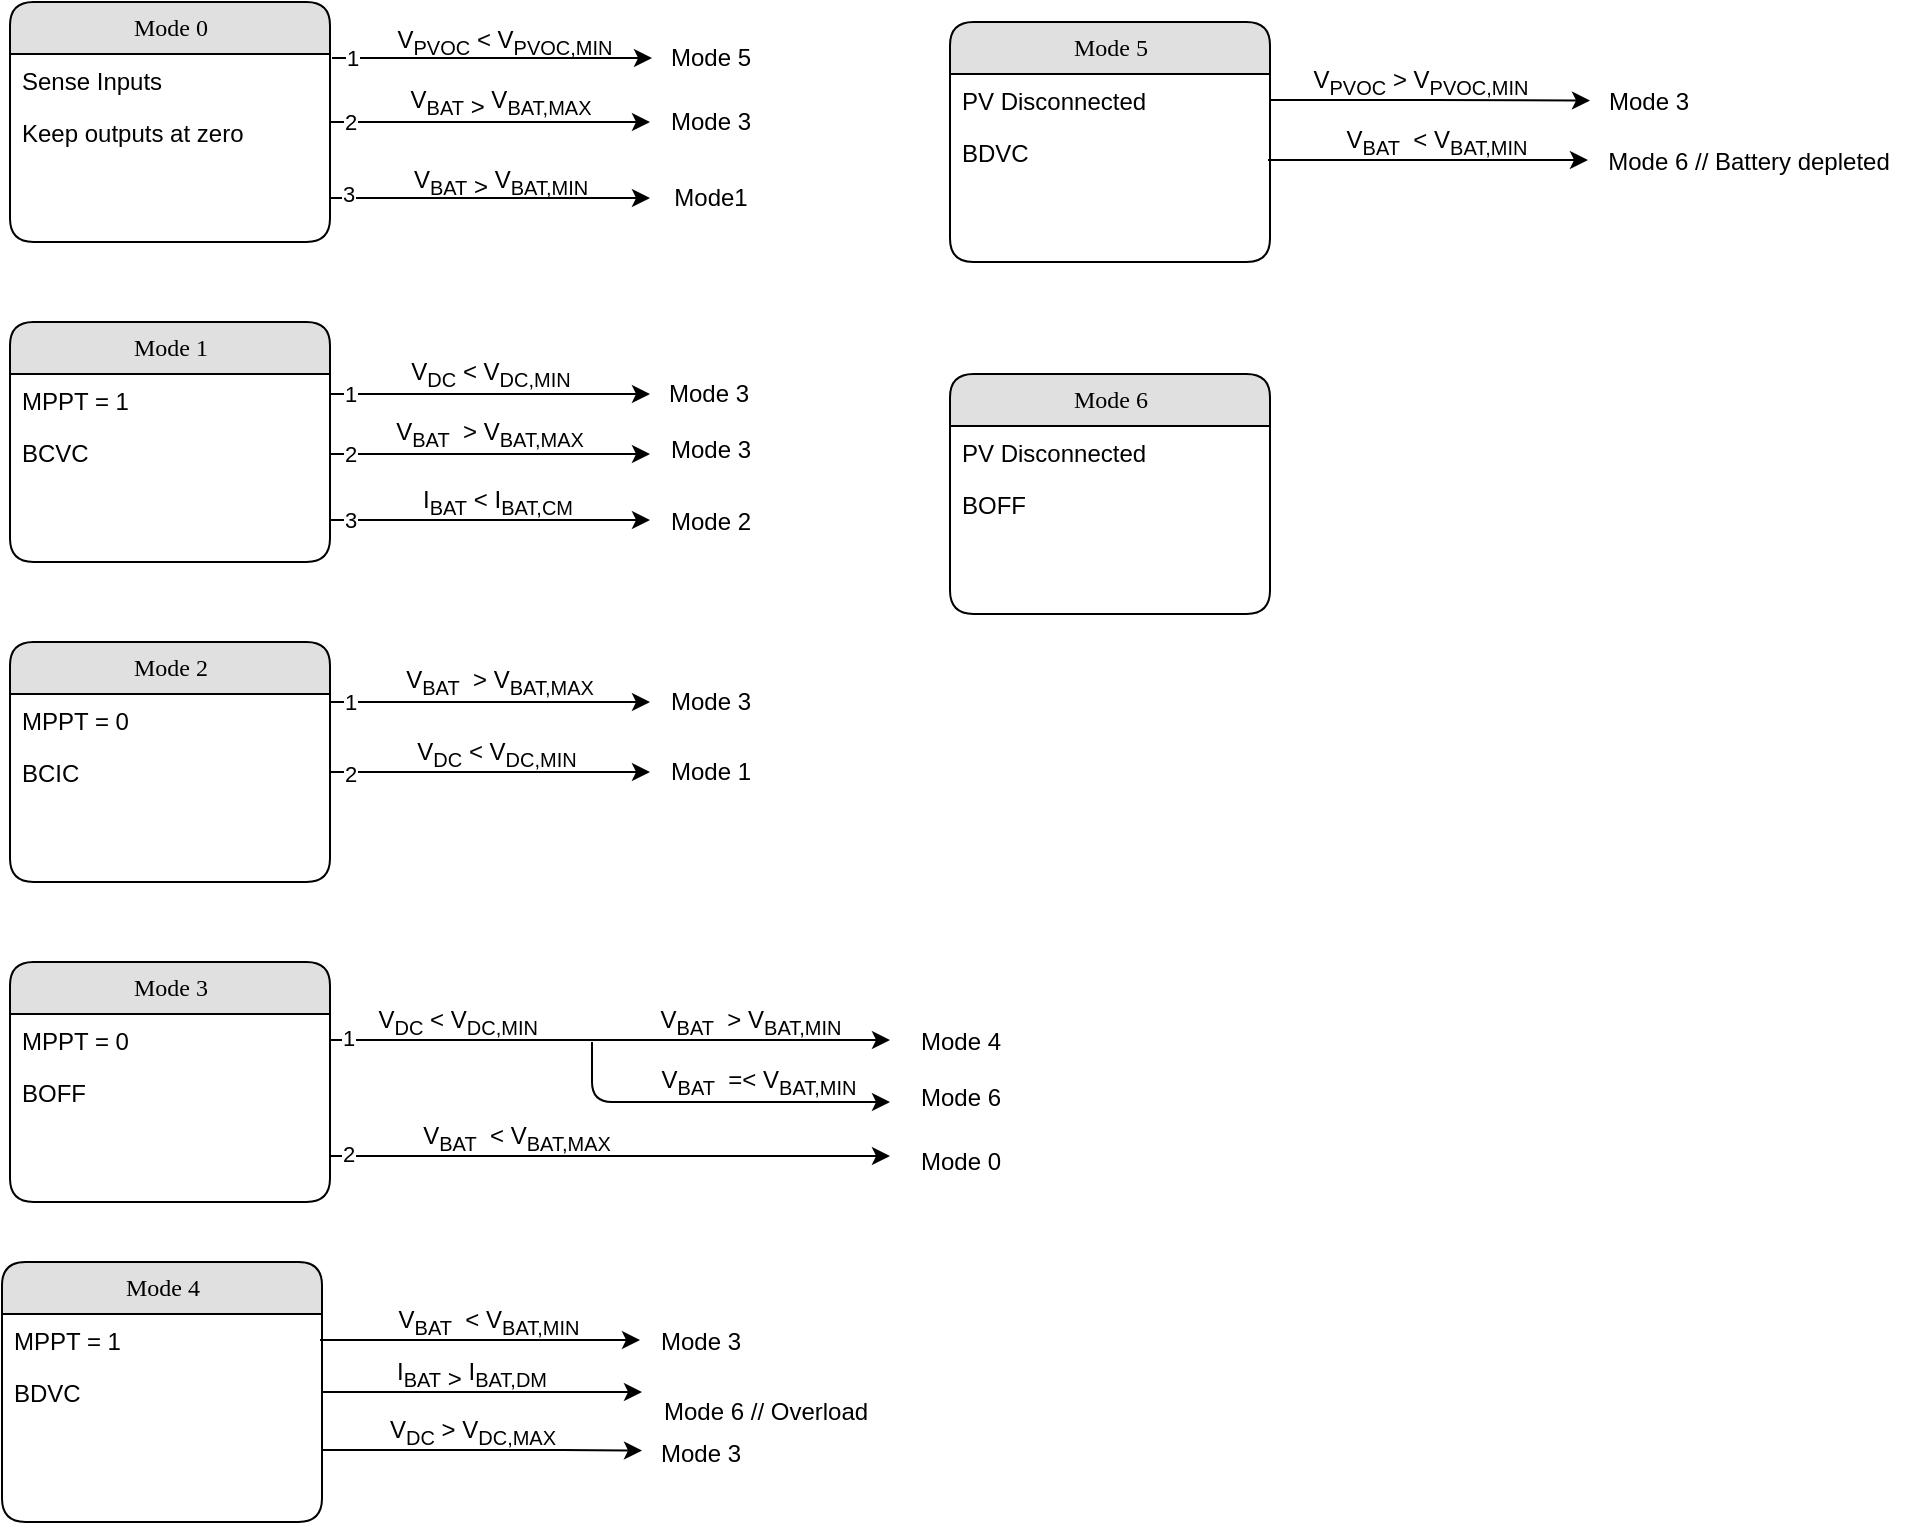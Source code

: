 <mxfile version="14.4.2" type="device"><diagram name="Page-1" id="b520641d-4fe3-3701-9064-5fc419738815"><mxGraphModel dx="1221" dy="682" grid="1" gridSize="10" guides="1" tooltips="1" connect="1" arrows="1" fold="1" page="1" pageScale="1" pageWidth="1100" pageHeight="850" background="#ffffff" math="0" shadow="0"><root><mxCell id="0"/><mxCell id="1" parent="0"/><mxCell id="21ea969265ad0168-6" value="Mode 0" style="swimlane;html=1;fontStyle=0;childLayout=stackLayout;horizontal=1;startSize=26;fillColor=#e0e0e0;horizontalStack=0;resizeParent=1;resizeLast=0;collapsible=1;marginBottom=0;swimlaneFillColor=#ffffff;align=center;rounded=1;shadow=0;comic=0;labelBackgroundColor=none;strokeWidth=1;fontFamily=Verdana;fontSize=12" parent="1" vertex="1"><mxGeometry x="78" y="45" width="160" height="120" as="geometry"/></mxCell><mxCell id="21ea969265ad0168-7" value="Sense Inputs" style="text;html=1;strokeColor=none;fillColor=none;spacingLeft=4;spacingRight=4;whiteSpace=wrap;overflow=hidden;rotatable=0;points=[[0,0.5],[1,0.5]];portConstraint=eastwest;" parent="21ea969265ad0168-6" vertex="1"><mxGeometry y="26" width="160" height="26" as="geometry"/></mxCell><mxCell id="21ea969265ad0168-8" value="Keep outputs at zero" style="text;html=1;strokeColor=none;fillColor=none;spacingLeft=4;spacingRight=4;whiteSpace=wrap;overflow=hidden;rotatable=0;points=[[0,0.5],[1,0.5]];portConstraint=eastwest;" parent="21ea969265ad0168-6" vertex="1"><mxGeometry y="52" width="160" height="26" as="geometry"/></mxCell><mxCell id="21ea969265ad0168-14" value="Mode 1" style="swimlane;html=1;fontStyle=0;childLayout=stackLayout;horizontal=1;startSize=26;fillColor=#e0e0e0;horizontalStack=0;resizeParent=1;resizeLast=0;collapsible=1;marginBottom=0;swimlaneFillColor=#ffffff;align=center;rounded=1;shadow=0;comic=0;labelBackgroundColor=none;strokeWidth=1;fontFamily=Verdana;fontSize=12" parent="1" vertex="1"><mxGeometry x="78" y="205" width="160" height="120" as="geometry"/></mxCell><mxCell id="21ea969265ad0168-15" value="MPPT = 1" style="text;html=1;strokeColor=none;fillColor=none;spacingLeft=4;spacingRight=4;whiteSpace=wrap;overflow=hidden;rotatable=0;points=[[0,0.5],[1,0.5]];portConstraint=eastwest;" parent="21ea969265ad0168-14" vertex="1"><mxGeometry y="26" width="160" height="26" as="geometry"/></mxCell><mxCell id="21ea969265ad0168-16" value="BCVC" style="text;html=1;strokeColor=none;fillColor=none;spacingLeft=4;spacingRight=4;whiteSpace=wrap;overflow=hidden;rotatable=0;points=[[0,0.5],[1,0.5]];portConstraint=eastwest;" parent="21ea969265ad0168-14" vertex="1"><mxGeometry y="52" width="160" height="26" as="geometry"/></mxCell><mxCell id="CwMAz0Y8zi2hrjpeJNrz-3" value="&lt;span style=&quot;background-color: transparent ; font-family: &amp;#34;arial&amp;#34; ; vertical-align: baseline&quot;&gt;V&lt;/span&gt;&lt;span style=&quot;background-color: transparent ; font-family: &amp;#34;arial&amp;#34;&quot;&gt;&lt;sub&gt;BAT&lt;/sub&gt;&lt;span style=&quot;vertical-align: sub&quot;&gt; &amp;gt;&lt;/span&gt;&lt;/span&gt;&lt;span style=&quot;background-color: transparent ; font-family: &amp;#34;arial&amp;#34; ; vertical-align: baseline&quot;&gt;&amp;nbsp;V&lt;/span&gt;&lt;span style=&quot;background-color: transparent ; font-family: &amp;#34;arial&amp;#34;&quot;&gt;&lt;sub&gt;BAT,MIN&lt;/sub&gt;&lt;/span&gt;" style="text;html=1;align=center;verticalAlign=middle;resizable=0;points=[];autosize=1;" vertex="1" parent="1"><mxGeometry x="273" y="125" width="100" height="20" as="geometry"/></mxCell><mxCell id="CwMAz0Y8zi2hrjpeJNrz-4" value="Mode 2" style="swimlane;html=1;fontStyle=0;childLayout=stackLayout;horizontal=1;startSize=26;fillColor=#e0e0e0;horizontalStack=0;resizeParent=1;resizeLast=0;collapsible=1;marginBottom=0;swimlaneFillColor=#ffffff;align=center;rounded=1;shadow=0;comic=0;labelBackgroundColor=none;strokeWidth=1;fontFamily=Verdana;fontSize=12" vertex="1" parent="1"><mxGeometry x="78" y="365" width="160" height="120" as="geometry"/></mxCell><mxCell id="CwMAz0Y8zi2hrjpeJNrz-5" value="MPPT = 0" style="text;html=1;strokeColor=none;fillColor=none;spacingLeft=4;spacingRight=4;whiteSpace=wrap;overflow=hidden;rotatable=0;points=[[0,0.5],[1,0.5]];portConstraint=eastwest;" vertex="1" parent="CwMAz0Y8zi2hrjpeJNrz-4"><mxGeometry y="26" width="160" height="26" as="geometry"/></mxCell><mxCell id="CwMAz0Y8zi2hrjpeJNrz-6" value="BCIC" style="text;html=1;strokeColor=none;fillColor=none;spacingLeft=4;spacingRight=4;whiteSpace=wrap;overflow=hidden;rotatable=0;points=[[0,0.5],[1,0.5]];portConstraint=eastwest;" vertex="1" parent="CwMAz0Y8zi2hrjpeJNrz-4"><mxGeometry y="52" width="160" height="26" as="geometry"/></mxCell><mxCell id="CwMAz0Y8zi2hrjpeJNrz-9" value="&lt;span id=&quot;docs-internal-guid-54b9b3ad-7fff-6e4c-5024-49e7bf274c38&quot;&gt;&lt;span style=&quot;font-family: &amp;#34;arial&amp;#34; ; background-color: transparent ; vertical-align: baseline&quot;&gt;&lt;br&gt;&lt;/span&gt;&lt;/span&gt;" style="text;html=1;align=center;verticalAlign=middle;resizable=0;points=[];autosize=1;" vertex="1" parent="1"><mxGeometry x="608" y="55" width="20" height="20" as="geometry"/></mxCell><mxCell id="CwMAz0Y8zi2hrjpeJNrz-12" value="Mode 3" style="swimlane;html=1;fontStyle=0;childLayout=stackLayout;horizontal=1;startSize=26;fillColor=#e0e0e0;horizontalStack=0;resizeParent=1;resizeLast=0;collapsible=1;marginBottom=0;swimlaneFillColor=#ffffff;align=center;rounded=1;shadow=0;comic=0;labelBackgroundColor=none;strokeWidth=1;fontFamily=Verdana;fontSize=12" vertex="1" parent="1"><mxGeometry x="78" y="525" width="160" height="120" as="geometry"/></mxCell><mxCell id="CwMAz0Y8zi2hrjpeJNrz-13" value="MPPT = 0" style="text;html=1;strokeColor=none;fillColor=none;spacingLeft=4;spacingRight=4;whiteSpace=wrap;overflow=hidden;rotatable=0;points=[[0,0.5],[1,0.5]];portConstraint=eastwest;" vertex="1" parent="CwMAz0Y8zi2hrjpeJNrz-12"><mxGeometry y="26" width="160" height="26" as="geometry"/></mxCell><mxCell id="CwMAz0Y8zi2hrjpeJNrz-14" value="BOFF" style="text;html=1;strokeColor=none;fillColor=none;spacingLeft=4;spacingRight=4;whiteSpace=wrap;overflow=hidden;rotatable=0;points=[[0,0.5],[1,0.5]];portConstraint=eastwest;" vertex="1" parent="CwMAz0Y8zi2hrjpeJNrz-12"><mxGeometry y="52" width="160" height="26" as="geometry"/></mxCell><mxCell id="CwMAz0Y8zi2hrjpeJNrz-17" value="Mode 4" style="swimlane;html=1;fontStyle=0;childLayout=stackLayout;horizontal=1;startSize=26;fillColor=#e0e0e0;horizontalStack=0;resizeParent=1;resizeLast=0;collapsible=1;marginBottom=0;swimlaneFillColor=#ffffff;align=center;rounded=1;shadow=0;comic=0;labelBackgroundColor=none;strokeWidth=1;fontFamily=Verdana;fontSize=12" vertex="1" parent="1"><mxGeometry x="74" y="675" width="160" height="130" as="geometry"/></mxCell><mxCell id="CwMAz0Y8zi2hrjpeJNrz-18" value="MPPT = 1" style="text;html=1;strokeColor=none;fillColor=none;spacingLeft=4;spacingRight=4;whiteSpace=wrap;overflow=hidden;rotatable=0;points=[[0,0.5],[1,0.5]];portConstraint=eastwest;" vertex="1" parent="CwMAz0Y8zi2hrjpeJNrz-17"><mxGeometry y="26" width="160" height="26" as="geometry"/></mxCell><mxCell id="CwMAz0Y8zi2hrjpeJNrz-19" value="BDVC" style="text;html=1;strokeColor=none;fillColor=none;spacingLeft=4;spacingRight=4;whiteSpace=wrap;overflow=hidden;rotatable=0;points=[[0,0.5],[1,0.5]];portConstraint=eastwest;" vertex="1" parent="CwMAz0Y8zi2hrjpeJNrz-17"><mxGeometry y="52" width="160" height="26" as="geometry"/></mxCell><mxCell id="CwMAz0Y8zi2hrjpeJNrz-22" value="&lt;span id=&quot;docs-internal-guid-cd0fc743-7fff-6597-6dcd-d44ba3be45de&quot;&gt;&lt;span style=&quot;font-family: &amp;#34;arial&amp;#34; ; background-color: transparent ; vertical-align: baseline&quot;&gt;V&lt;/span&gt;&lt;span style=&quot;font-family: &amp;#34;arial&amp;#34; ; background-color: transparent&quot;&gt;&lt;sub&gt;BAT&lt;/sub&gt;&lt;span style=&quot;vertical-align: sub&quot;&gt; &amp;gt;&lt;/span&gt;&lt;/span&gt;&lt;span style=&quot;font-family: &amp;#34;arial&amp;#34; ; background-color: transparent ; vertical-align: baseline&quot;&gt;&amp;nbsp;V&lt;/span&gt;&lt;span style=&quot;font-family: &amp;#34;arial&amp;#34; ; background-color: transparent&quot;&gt;&lt;sub&gt;BAT,MAX&lt;/sub&gt;&lt;/span&gt;&lt;/span&gt;" style="text;html=1;align=center;verticalAlign=middle;resizable=0;points=[];autosize=1;rotation=0;" vertex="1" parent="1"><mxGeometry x="268" y="85" width="110" height="20" as="geometry"/></mxCell><mxCell id="CwMAz0Y8zi2hrjpeJNrz-27" value="&lt;font style=&quot;font-size: 12px&quot;&gt;&lt;span style=&quot;background-color: transparent ; font-family: &amp;#34;arial&amp;#34; ; vertical-align: baseline&quot;&gt;V&lt;/span&gt;&lt;span style=&quot;background-color: transparent ; font-family: &amp;#34;arial&amp;#34;&quot;&gt;&lt;sub&gt;BAT&lt;/sub&gt;&lt;span style=&quot;vertical-align: sub&quot;&gt;&amp;nbsp;&lt;/span&gt;&lt;/span&gt;&lt;span style=&quot;background-color: transparent ; font-family: &amp;#34;arial&amp;#34;&quot;&gt;&amp;nbsp;&lt;font style=&quot;font-size: 12px&quot;&gt;&amp;gt;&lt;/font&gt;&amp;nbsp;V&lt;/span&gt;&lt;span style=&quot;background-color: transparent ; font-family: &amp;#34;arial&amp;#34;&quot;&gt;&lt;sub&gt;BAT,MAX&lt;/sub&gt;&lt;/span&gt;&lt;/font&gt;" style="text;html=1;strokeColor=none;fillColor=none;align=center;verticalAlign=middle;whiteSpace=wrap;rounded=0;" vertex="1" parent="1"><mxGeometry x="243" y="251" width="150" height="20" as="geometry"/></mxCell><mxCell id="CwMAz0Y8zi2hrjpeJNrz-34" value="" style="endArrow=classic;html=1;" edge="1" parent="1"><mxGeometry width="50" height="50" relative="1" as="geometry"><mxPoint x="238" y="143" as="sourcePoint"/><mxPoint x="398" y="143" as="targetPoint"/></mxGeometry></mxCell><mxCell id="CwMAz0Y8zi2hrjpeJNrz-39" value="3" style="edgeLabel;html=1;align=center;verticalAlign=middle;resizable=0;points=[];" vertex="1" connectable="0" parent="CwMAz0Y8zi2hrjpeJNrz-34"><mxGeometry x="-0.888" y="2" relative="1" as="geometry"><mxPoint as="offset"/></mxGeometry></mxCell><mxCell id="CwMAz0Y8zi2hrjpeJNrz-35" value="Mode1" style="text;html=1;align=center;verticalAlign=middle;resizable=0;points=[];autosize=1;" vertex="1" parent="1"><mxGeometry x="403" y="133" width="50" height="20" as="geometry"/></mxCell><mxCell id="CwMAz0Y8zi2hrjpeJNrz-36" value="" style="endArrow=classic;html=1;exitX=1;exitY=0.5;exitDx=0;exitDy=0;" edge="1" parent="1"><mxGeometry width="50" height="50" relative="1" as="geometry"><mxPoint x="238" y="105" as="sourcePoint"/><mxPoint x="398" y="105" as="targetPoint"/></mxGeometry></mxCell><mxCell id="CwMAz0Y8zi2hrjpeJNrz-40" value="2" style="edgeLabel;html=1;align=center;verticalAlign=middle;resizable=0;points=[];" vertex="1" connectable="0" parent="CwMAz0Y8zi2hrjpeJNrz-36"><mxGeometry x="-0.845" relative="1" as="geometry"><mxPoint x="-2.57" as="offset"/></mxGeometry></mxCell><mxCell id="CwMAz0Y8zi2hrjpeJNrz-38" value="Mode 3" style="text;html=1;align=center;verticalAlign=middle;resizable=0;points=[];autosize=1;" vertex="1" parent="1"><mxGeometry x="398" y="95" width="60" height="20" as="geometry"/></mxCell><mxCell id="CwMAz0Y8zi2hrjpeJNrz-99" value="" style="endArrow=classic;html=1;exitX=1;exitY=0.5;exitDx=0;exitDy=0;" edge="1" parent="1"><mxGeometry width="50" height="50" relative="1" as="geometry"><mxPoint x="238" y="271" as="sourcePoint"/><mxPoint x="398" y="271" as="targetPoint"/></mxGeometry></mxCell><mxCell id="CwMAz0Y8zi2hrjpeJNrz-100" value="2" style="edgeLabel;html=1;align=center;verticalAlign=middle;resizable=0;points=[];" vertex="1" connectable="0" parent="CwMAz0Y8zi2hrjpeJNrz-99"><mxGeometry x="-0.845" relative="1" as="geometry"><mxPoint x="-2.57" as="offset"/></mxGeometry></mxCell><mxCell id="CwMAz0Y8zi2hrjpeJNrz-101" value="Mode 3" style="text;html=1;align=center;verticalAlign=middle;resizable=0;points=[];autosize=1;" vertex="1" parent="1"><mxGeometry x="398" y="259" width="60" height="20" as="geometry"/></mxCell><mxCell id="CwMAz0Y8zi2hrjpeJNrz-102" value="&lt;font style=&quot;font-size: 12px&quot;&gt;&lt;span style=&quot;background-color: transparent ; font-family: &amp;#34;arial&amp;#34; ; vertical-align: baseline&quot;&gt;V&lt;/span&gt;&lt;span style=&quot;background-color: transparent ; font-family: &amp;#34;arial&amp;#34;&quot;&gt;&lt;sub&gt;BAT&lt;/sub&gt;&lt;span style=&quot;vertical-align: sub&quot;&gt;&amp;nbsp;&lt;/span&gt;&lt;/span&gt;&lt;span style=&quot;background-color: transparent ; font-family: &amp;#34;arial&amp;#34;&quot;&gt;&amp;nbsp;&lt;font style=&quot;font-size: 12px&quot;&gt;&amp;gt;&lt;/font&gt;&amp;nbsp;V&lt;/span&gt;&lt;span style=&quot;background-color: transparent ; font-family: &amp;#34;arial&amp;#34;&quot;&gt;&lt;sub&gt;BAT,MAX&lt;/sub&gt;&lt;/span&gt;&lt;/font&gt;" style="text;html=1;strokeColor=none;fillColor=none;align=center;verticalAlign=middle;whiteSpace=wrap;rounded=0;" vertex="1" parent="1"><mxGeometry x="248" y="375" width="150" height="20" as="geometry"/></mxCell><mxCell id="CwMAz0Y8zi2hrjpeJNrz-103" value="" style="endArrow=classic;html=1;exitX=1;exitY=0.5;exitDx=0;exitDy=0;" edge="1" parent="1"><mxGeometry width="50" height="50" relative="1" as="geometry"><mxPoint x="238" y="395" as="sourcePoint"/><mxPoint x="398" y="395" as="targetPoint"/></mxGeometry></mxCell><mxCell id="CwMAz0Y8zi2hrjpeJNrz-104" value="1" style="edgeLabel;html=1;align=center;verticalAlign=middle;resizable=0;points=[];" vertex="1" connectable="0" parent="CwMAz0Y8zi2hrjpeJNrz-103"><mxGeometry x="-0.845" relative="1" as="geometry"><mxPoint x="-2.57" as="offset"/></mxGeometry></mxCell><mxCell id="CwMAz0Y8zi2hrjpeJNrz-105" value="Mode 3" style="text;html=1;align=center;verticalAlign=middle;resizable=0;points=[];autosize=1;" vertex="1" parent="1"><mxGeometry x="398" y="385" width="60" height="20" as="geometry"/></mxCell><mxCell id="CwMAz0Y8zi2hrjpeJNrz-106" value="" style="endArrow=classic;html=1;exitX=1;exitY=0.5;exitDx=0;exitDy=0;" edge="1" parent="1" source="CwMAz0Y8zi2hrjpeJNrz-13"><mxGeometry width="50" height="50" relative="1" as="geometry"><mxPoint x="268" y="556" as="sourcePoint"/><mxPoint x="518" y="564" as="targetPoint"/></mxGeometry></mxCell><mxCell id="CwMAz0Y8zi2hrjpeJNrz-210" value="1" style="edgeLabel;html=1;align=center;verticalAlign=middle;resizable=0;points=[];" vertex="1" connectable="0" parent="CwMAz0Y8zi2hrjpeJNrz-106"><mxGeometry x="-0.934" y="1" relative="1" as="geometry"><mxPoint as="offset"/></mxGeometry></mxCell><mxCell id="CwMAz0Y8zi2hrjpeJNrz-107" value="&lt;font style=&quot;font-size: 12px&quot;&gt;&lt;font style=&quot;font-size: 12px&quot;&gt;V&lt;sub&gt;DC&lt;/sub&gt; &amp;lt; V&lt;sub&gt;DC,MIN&amp;nbsp;&lt;/sub&gt;&lt;/font&gt;&lt;/font&gt;" style="text;html=1;align=center;verticalAlign=middle;resizable=0;points=[];autosize=1;" vertex="1" parent="1"><mxGeometry x="253" y="545" width="100" height="20" as="geometry"/></mxCell><mxCell id="CwMAz0Y8zi2hrjpeJNrz-111" value="Mode 4" style="text;html=1;align=center;verticalAlign=middle;resizable=0;points=[];autosize=1;" vertex="1" parent="1"><mxGeometry x="523" y="555" width="60" height="20" as="geometry"/></mxCell><mxCell id="CwMAz0Y8zi2hrjpeJNrz-114" value="&lt;span style=&quot;background-color: transparent ; font-family: &amp;#34;arial&amp;#34;&quot;&gt;&lt;span style=&quot;vertical-align: baseline ; background-color: transparent&quot;&gt;I&lt;/span&gt;&lt;span style=&quot;background-color: transparent&quot;&gt;&lt;sub&gt;BAT&lt;/sub&gt;&lt;/span&gt;&lt;/span&gt;&lt;span style=&quot;background-color: transparent ; font-family: &amp;#34;arial&amp;#34; ; vertical-align: baseline&quot;&gt;&lt;span style=&quot;vertical-align: sub&quot;&gt;&amp;nbsp;&lt;/span&gt;&lt;/span&gt;&lt;span style=&quot;background-color: transparent ; font-family: &amp;#34;arial&amp;#34;&quot;&gt;&amp;lt;&amp;nbsp;&lt;span style=&quot;vertical-align: baseline ; background-color: transparent&quot;&gt;I&lt;/span&gt;&lt;span style=&quot;background-color: transparent&quot;&gt;&lt;sub&gt;BAT,CM&lt;/sub&gt;&lt;/span&gt;&lt;/span&gt;" style="text;html=1;strokeColor=none;fillColor=none;align=center;verticalAlign=middle;whiteSpace=wrap;rounded=0;" vertex="1" parent="1"><mxGeometry x="247" y="285" width="150" height="20" as="geometry"/></mxCell><mxCell id="CwMAz0Y8zi2hrjpeJNrz-115" value="" style="endArrow=classic;html=1;exitX=1;exitY=0.5;exitDx=0;exitDy=0;" edge="1" parent="1"><mxGeometry width="50" height="50" relative="1" as="geometry"><mxPoint x="238" y="304.0" as="sourcePoint"/><mxPoint x="398" y="304" as="targetPoint"/></mxGeometry></mxCell><mxCell id="CwMAz0Y8zi2hrjpeJNrz-116" value="3" style="edgeLabel;html=1;align=center;verticalAlign=middle;resizable=0;points=[];" vertex="1" connectable="0" parent="CwMAz0Y8zi2hrjpeJNrz-115"><mxGeometry x="-0.845" relative="1" as="geometry"><mxPoint x="-2.57" as="offset"/></mxGeometry></mxCell><mxCell id="CwMAz0Y8zi2hrjpeJNrz-117" value="Mode 2" style="text;html=1;align=center;verticalAlign=middle;resizable=0;points=[];autosize=1;" vertex="1" parent="1"><mxGeometry x="398" y="295" width="60" height="20" as="geometry"/></mxCell><mxCell id="CwMAz0Y8zi2hrjpeJNrz-121" style="edgeStyle=orthogonalEdgeStyle;rounded=0;orthogonalLoop=1;jettySize=auto;html=1;exitX=1;exitY=0.5;exitDx=0;exitDy=0;" edge="1" parent="1" source="CwMAz0Y8zi2hrjpeJNrz-6"><mxGeometry relative="1" as="geometry"><mxPoint x="398" y="430" as="targetPoint"/></mxGeometry></mxCell><mxCell id="CwMAz0Y8zi2hrjpeJNrz-122" value="2" style="edgeLabel;html=1;align=center;verticalAlign=middle;resizable=0;points=[];" vertex="1" connectable="0" parent="CwMAz0Y8zi2hrjpeJNrz-121"><mxGeometry x="-0.86" y="2" relative="1" as="geometry"><mxPoint x="-1.03" y="3" as="offset"/></mxGeometry></mxCell><mxCell id="CwMAz0Y8zi2hrjpeJNrz-123" value="V&lt;sub&gt;DC&lt;/sub&gt; &amp;lt; V&lt;sub&gt;DC,MIN&lt;/sub&gt;" style="text;html=1;align=center;verticalAlign=middle;resizable=0;points=[];autosize=1;" vertex="1" parent="1"><mxGeometry x="271" y="411" width="100" height="20" as="geometry"/></mxCell><mxCell id="CwMAz0Y8zi2hrjpeJNrz-124" value="Mode 1" style="text;html=1;align=center;verticalAlign=middle;resizable=0;points=[];autosize=1;" vertex="1" parent="1"><mxGeometry x="398" y="420" width="60" height="20" as="geometry"/></mxCell><mxCell id="CwMAz0Y8zi2hrjpeJNrz-132" value="" style="endArrow=classic;html=1;" edge="1" parent="1"><mxGeometry width="50" height="50" relative="1" as="geometry"><mxPoint x="238" y="241" as="sourcePoint"/><mxPoint x="398" y="241" as="targetPoint"/></mxGeometry></mxCell><mxCell id="CwMAz0Y8zi2hrjpeJNrz-133" value="1" style="edgeLabel;html=1;align=center;verticalAlign=middle;resizable=0;points=[];" vertex="1" connectable="0" parent="CwMAz0Y8zi2hrjpeJNrz-132"><mxGeometry x="-0.845" relative="1" as="geometry"><mxPoint x="-2.57" as="offset"/></mxGeometry></mxCell><mxCell id="CwMAz0Y8zi2hrjpeJNrz-134" value="Mode 3" style="text;html=1;align=center;verticalAlign=middle;resizable=0;points=[];autosize=1;" vertex="1" parent="1"><mxGeometry x="397" y="231" width="60" height="20" as="geometry"/></mxCell><mxCell id="CwMAz0Y8zi2hrjpeJNrz-137" value="V&lt;sub&gt;DC&lt;/sub&gt; &amp;lt; V&lt;sub&gt;DC,MIN&lt;/sub&gt;" style="text;html=1;align=center;verticalAlign=middle;resizable=0;points=[];autosize=1;" vertex="1" parent="1"><mxGeometry x="268" y="221" width="100" height="20" as="geometry"/></mxCell><mxCell id="CwMAz0Y8zi2hrjpeJNrz-146" style="edgeStyle=orthogonalEdgeStyle;rounded=0;orthogonalLoop=1;jettySize=auto;html=1;exitX=1;exitY=0.5;exitDx=0;exitDy=0;" edge="1" parent="1"><mxGeometry relative="1" as="geometry"><mxPoint x="394" y="769.286" as="targetPoint"/><mxPoint x="234" y="769" as="sourcePoint"/><Array as="points"><mxPoint x="354" y="769"/><mxPoint x="354" y="769"/></Array></mxGeometry></mxCell><mxCell id="CwMAz0Y8zi2hrjpeJNrz-147" style="edgeStyle=orthogonalEdgeStyle;rounded=0;orthogonalLoop=1;jettySize=auto;html=1;exitX=1;exitY=0.5;exitDx=0;exitDy=0;" edge="1" parent="1" source="CwMAz0Y8zi2hrjpeJNrz-19"><mxGeometry relative="1" as="geometry"><mxPoint x="394" y="740" as="targetPoint"/></mxGeometry></mxCell><mxCell id="CwMAz0Y8zi2hrjpeJNrz-157" value="&lt;font style=&quot;font-size: 12px&quot;&gt;&lt;span style=&quot;background-color: transparent ; font-family: &amp;#34;arial&amp;#34;&quot;&gt;&lt;span style=&quot;vertical-align: baseline ; background-color: transparent&quot;&gt;I&lt;/span&gt;&lt;span style=&quot;background-color: transparent&quot;&gt;&lt;sub&gt;BAT&lt;/sub&gt;&lt;/span&gt;&lt;/span&gt;&lt;span style=&quot;background-color: transparent ; font-family: &amp;#34;arial&amp;#34; ; vertical-align: baseline&quot;&gt;&lt;span style=&quot;vertical-align: sub&quot;&gt;&amp;nbsp;&amp;gt;&lt;/span&gt;&lt;/span&gt;&lt;span style=&quot;background-color: transparent ; font-family: &amp;#34;arial&amp;#34;&quot;&gt;&amp;nbsp;&lt;span style=&quot;vertical-align: baseline ; background-color: transparent&quot;&gt;I&lt;/span&gt;&lt;span style=&quot;background-color: transparent&quot;&gt;&lt;sub&gt;BAT,DM&lt;/sub&gt;&lt;/span&gt;&lt;/span&gt;&lt;/font&gt;" style="text;html=1;strokeColor=none;fillColor=none;align=center;verticalAlign=middle;whiteSpace=wrap;rounded=0;" vertex="1" parent="1"><mxGeometry x="234" y="721" width="150" height="20" as="geometry"/></mxCell><mxCell id="CwMAz0Y8zi2hrjpeJNrz-158" value="Mode 6 // O&lt;span style=&quot;text-align: center&quot;&gt;verload&lt;/span&gt;" style="text;html=1;align=left;verticalAlign=middle;resizable=0;points=[];autosize=1;" vertex="1" parent="1"><mxGeometry x="403" y="740" width="120" height="20" as="geometry"/></mxCell><mxCell id="CwMAz0Y8zi2hrjpeJNrz-161" value="V&lt;sub&gt;DC&lt;/sub&gt;&amp;nbsp;&amp;gt; V&lt;sub&gt;DC,MAX&lt;/sub&gt;" style="text;html=1;align=center;verticalAlign=middle;resizable=0;points=[];autosize=1;" vertex="1" parent="1"><mxGeometry x="259" y="750" width="100" height="20" as="geometry"/></mxCell><mxCell id="CwMAz0Y8zi2hrjpeJNrz-162" value="Mode 3" style="text;html=1;align=center;verticalAlign=middle;resizable=0;points=[];autosize=1;" vertex="1" parent="1"><mxGeometry x="393" y="761" width="60" height="20" as="geometry"/></mxCell><mxCell id="CwMAz0Y8zi2hrjpeJNrz-163" style="edgeStyle=orthogonalEdgeStyle;rounded=0;orthogonalLoop=1;jettySize=auto;html=1;exitX=1;exitY=0.5;exitDx=0;exitDy=0;" edge="1" parent="1"><mxGeometry relative="1" as="geometry"><mxPoint x="518" y="622" as="targetPoint"/><mxPoint x="238.0" y="622.0" as="sourcePoint"/></mxGeometry></mxCell><mxCell id="CwMAz0Y8zi2hrjpeJNrz-211" value="2" style="edgeLabel;html=1;align=center;verticalAlign=middle;resizable=0;points=[];" vertex="1" connectable="0" parent="CwMAz0Y8zi2hrjpeJNrz-163"><mxGeometry x="-0.934" y="1" relative="1" as="geometry"><mxPoint as="offset"/></mxGeometry></mxCell><mxCell id="CwMAz0Y8zi2hrjpeJNrz-165" value="Mode 0" style="text;html=1;align=center;verticalAlign=middle;resizable=0;points=[];autosize=1;" vertex="1" parent="1"><mxGeometry x="523" y="615" width="60" height="20" as="geometry"/></mxCell><mxCell id="CwMAz0Y8zi2hrjpeJNrz-168" value="" style="endArrow=classic;html=1;" edge="1" parent="1"><mxGeometry width="50" height="50" relative="1" as="geometry"><mxPoint x="239" y="73" as="sourcePoint"/><mxPoint x="399" y="73" as="targetPoint"/><Array as="points"/></mxGeometry></mxCell><mxCell id="CwMAz0Y8zi2hrjpeJNrz-170" value="1" style="edgeLabel;html=1;align=center;verticalAlign=middle;resizable=0;points=[];" vertex="1" connectable="0" parent="CwMAz0Y8zi2hrjpeJNrz-168"><mxGeometry x="-0.845" relative="1" as="geometry"><mxPoint x="-2.5" as="offset"/></mxGeometry></mxCell><mxCell id="CwMAz0Y8zi2hrjpeJNrz-171" value="V&lt;sub&gt;PVOC&lt;/sub&gt;&amp;nbsp;&amp;lt;&amp;nbsp;V&lt;sub&gt;PVOC,MIN&lt;/sub&gt;" style="text;html=1;align=center;verticalAlign=middle;resizable=0;points=[];autosize=1;" vertex="1" parent="1"><mxGeometry x="265" y="55" width="120" height="20" as="geometry"/></mxCell><mxCell id="CwMAz0Y8zi2hrjpeJNrz-172" value="Mode 5" style="swimlane;html=1;fontStyle=0;childLayout=stackLayout;horizontal=1;startSize=26;fillColor=#e0e0e0;horizontalStack=0;resizeParent=1;resizeLast=0;collapsible=1;marginBottom=0;swimlaneFillColor=#ffffff;align=center;rounded=1;shadow=0;comic=0;labelBackgroundColor=none;strokeWidth=1;fontFamily=Verdana;fontSize=12" vertex="1" parent="1"><mxGeometry x="548" y="55" width="160" height="120" as="geometry"/></mxCell><mxCell id="CwMAz0Y8zi2hrjpeJNrz-173" value="PV Disconnected" style="text;html=1;strokeColor=none;fillColor=none;spacingLeft=4;spacingRight=4;whiteSpace=wrap;overflow=hidden;rotatable=0;points=[[0,0.5],[1,0.5]];portConstraint=eastwest;" vertex="1" parent="CwMAz0Y8zi2hrjpeJNrz-172"><mxGeometry y="26" width="160" height="26" as="geometry"/></mxCell><mxCell id="CwMAz0Y8zi2hrjpeJNrz-174" value="BDVC" style="text;html=1;strokeColor=none;fillColor=none;spacingLeft=4;spacingRight=4;whiteSpace=wrap;overflow=hidden;rotatable=0;points=[[0,0.5],[1,0.5]];portConstraint=eastwest;" vertex="1" parent="CwMAz0Y8zi2hrjpeJNrz-172"><mxGeometry y="52" width="160" height="26" as="geometry"/></mxCell><mxCell id="CwMAz0Y8zi2hrjpeJNrz-175" style="edgeStyle=orthogonalEdgeStyle;rounded=0;orthogonalLoop=1;jettySize=auto;html=1;exitX=1;exitY=0.5;exitDx=0;exitDy=0;" edge="1" parent="1" source="CwMAz0Y8zi2hrjpeJNrz-173"><mxGeometry relative="1" as="geometry"><mxPoint x="868" y="94.286" as="targetPoint"/></mxGeometry></mxCell><mxCell id="CwMAz0Y8zi2hrjpeJNrz-178" value="V&lt;sub&gt;PVOC&lt;/sub&gt; &amp;gt; V&lt;sub&gt;PVOC,MIN&lt;/sub&gt;" style="text;html=1;align=center;verticalAlign=middle;resizable=0;points=[];autosize=1;" vertex="1" parent="1"><mxGeometry x="723" y="75" width="120" height="20" as="geometry"/></mxCell><mxCell id="CwMAz0Y8zi2hrjpeJNrz-179" value="Mode 3" style="text;html=1;align=center;verticalAlign=middle;resizable=0;points=[];autosize=1;" vertex="1" parent="1"><mxGeometry x="867" y="85" width="60" height="20" as="geometry"/></mxCell><mxCell id="CwMAz0Y8zi2hrjpeJNrz-180" value="Mode 5" style="text;html=1;align=center;verticalAlign=middle;resizable=0;points=[];autosize=1;" vertex="1" parent="1"><mxGeometry x="398" y="63" width="60" height="20" as="geometry"/></mxCell><mxCell id="CwMAz0Y8zi2hrjpeJNrz-186" style="edgeStyle=orthogonalEdgeStyle;rounded=0;orthogonalLoop=1;jettySize=auto;html=1;exitX=1;exitY=0.5;exitDx=0;exitDy=0;" edge="1" parent="1"><mxGeometry relative="1" as="geometry"><mxPoint x="393" y="714" as="targetPoint"/><mxPoint x="233.0" y="714.0" as="sourcePoint"/></mxGeometry></mxCell><mxCell id="CwMAz0Y8zi2hrjpeJNrz-187" value="&lt;span style=&quot;background-color: transparent ; font-family: &amp;#34;arial&amp;#34; ; vertical-align: baseline&quot;&gt;V&lt;/span&gt;&lt;span style=&quot;background-color: transparent ; font-family: &amp;#34;arial&amp;#34;&quot;&gt;&lt;sub&gt;BAT&lt;/sub&gt;&lt;span style=&quot;vertical-align: sub&quot;&gt;&amp;nbsp;&lt;/span&gt;&lt;/span&gt;&lt;span style=&quot;background-color: transparent ; font-family: &amp;#34;arial&amp;#34;&quot;&gt;&amp;nbsp;&amp;lt;&amp;nbsp;V&lt;/span&gt;&lt;span style=&quot;background-color: transparent ; font-family: &amp;#34;arial&amp;#34;&quot;&gt;&lt;sub&gt;BAT,MIN&lt;/sub&gt;&lt;/span&gt;" style="text;html=1;align=center;verticalAlign=middle;resizable=0;points=[];autosize=1;" vertex="1" parent="1"><mxGeometry x="262" y="695" width="110" height="20" as="geometry"/></mxCell><mxCell id="CwMAz0Y8zi2hrjpeJNrz-188" value="Mode 3" style="text;html=1;align=center;verticalAlign=middle;resizable=0;points=[];autosize=1;" vertex="1" parent="1"><mxGeometry x="393" y="705" width="60" height="20" as="geometry"/></mxCell><mxCell id="CwMAz0Y8zi2hrjpeJNrz-191" value="&lt;span style=&quot;background-color: transparent ; font-family: &amp;#34;arial&amp;#34; ; vertical-align: baseline&quot;&gt;V&lt;/span&gt;&lt;span style=&quot;background-color: transparent ; font-family: &amp;#34;arial&amp;#34;&quot;&gt;&lt;sub&gt;BAT&lt;/sub&gt;&lt;span style=&quot;vertical-align: sub&quot;&gt;&amp;nbsp;&lt;/span&gt;&lt;/span&gt;&lt;span style=&quot;background-color: transparent ; font-family: &amp;#34;arial&amp;#34;&quot;&gt;&amp;nbsp;&amp;lt;&amp;nbsp;V&lt;/span&gt;&lt;span style=&quot;background-color: transparent ; font-family: &amp;#34;arial&amp;#34;&quot;&gt;&lt;sub&gt;BAT,MAX&lt;/sub&gt;&lt;/span&gt;" style="text;html=1;align=center;verticalAlign=middle;resizable=0;points=[];autosize=1;" vertex="1" parent="1"><mxGeometry x="276" y="603" width="110" height="20" as="geometry"/></mxCell><mxCell id="CwMAz0Y8zi2hrjpeJNrz-194" value="Mode 6" style="swimlane;html=1;fontStyle=0;childLayout=stackLayout;horizontal=1;startSize=26;fillColor=#e0e0e0;horizontalStack=0;resizeParent=1;resizeLast=0;collapsible=1;marginBottom=0;swimlaneFillColor=#ffffff;align=center;rounded=1;shadow=0;comic=0;labelBackgroundColor=none;strokeWidth=1;fontFamily=Verdana;fontSize=12" vertex="1" parent="1"><mxGeometry x="548" y="231" width="160" height="120" as="geometry"/></mxCell><mxCell id="CwMAz0Y8zi2hrjpeJNrz-195" value="PV Disconnected" style="text;html=1;strokeColor=none;fillColor=none;spacingLeft=4;spacingRight=4;whiteSpace=wrap;overflow=hidden;rotatable=0;points=[[0,0.5],[1,0.5]];portConstraint=eastwest;" vertex="1" parent="CwMAz0Y8zi2hrjpeJNrz-194"><mxGeometry y="26" width="160" height="26" as="geometry"/></mxCell><mxCell id="CwMAz0Y8zi2hrjpeJNrz-196" value="BOFF" style="text;html=1;strokeColor=none;fillColor=none;spacingLeft=4;spacingRight=4;whiteSpace=wrap;overflow=hidden;rotatable=0;points=[[0,0.5],[1,0.5]];portConstraint=eastwest;" vertex="1" parent="CwMAz0Y8zi2hrjpeJNrz-194"><mxGeometry y="52" width="160" height="26" as="geometry"/></mxCell><mxCell id="CwMAz0Y8zi2hrjpeJNrz-201" style="edgeStyle=orthogonalEdgeStyle;rounded=0;orthogonalLoop=1;jettySize=auto;html=1;exitX=1;exitY=0.5;exitDx=0;exitDy=0;" edge="1" parent="1"><mxGeometry relative="1" as="geometry"><mxPoint x="867" y="124" as="targetPoint"/><mxPoint x="707.0" y="124.0" as="sourcePoint"/></mxGeometry></mxCell><mxCell id="CwMAz0Y8zi2hrjpeJNrz-202" value="&lt;span style=&quot;background-color: transparent ; font-family: &amp;#34;arial&amp;#34; ; vertical-align: baseline&quot;&gt;V&lt;/span&gt;&lt;span style=&quot;background-color: transparent ; font-family: &amp;#34;arial&amp;#34;&quot;&gt;&lt;sub&gt;BAT&lt;/sub&gt;&lt;span style=&quot;vertical-align: sub&quot;&gt;&amp;nbsp;&lt;/span&gt;&lt;/span&gt;&lt;span style=&quot;background-color: transparent ; font-family: &amp;#34;arial&amp;#34;&quot;&gt;&amp;nbsp;&amp;lt;&amp;nbsp;V&lt;/span&gt;&lt;span style=&quot;background-color: transparent ; font-family: &amp;#34;arial&amp;#34;&quot;&gt;&lt;sub&gt;BAT,MIN&lt;/sub&gt;&lt;/span&gt;" style="text;html=1;align=center;verticalAlign=middle;resizable=0;points=[];autosize=1;" vertex="1" parent="1"><mxGeometry x="736" y="105" width="110" height="20" as="geometry"/></mxCell><mxCell id="CwMAz0Y8zi2hrjpeJNrz-203" value="Mode 6 // Battery depleted" style="text;html=1;align=center;verticalAlign=middle;resizable=0;points=[];autosize=1;" vertex="1" parent="1"><mxGeometry x="867" y="115" width="160" height="20" as="geometry"/></mxCell><mxCell id="CwMAz0Y8zi2hrjpeJNrz-204" value="" style="endArrow=classic;html=1;" edge="1" parent="1"><mxGeometry width="50" height="50" relative="1" as="geometry"><mxPoint x="369" y="565" as="sourcePoint"/><mxPoint x="518" y="595" as="targetPoint"/><Array as="points"><mxPoint x="369" y="595"/></Array></mxGeometry></mxCell><mxCell id="CwMAz0Y8zi2hrjpeJNrz-205" value="&lt;span style=&quot;background-color: transparent ; font-family: &amp;#34;arial&amp;#34; ; vertical-align: baseline&quot;&gt;V&lt;/span&gt;&lt;span style=&quot;background-color: transparent ; font-family: &amp;#34;arial&amp;#34;&quot;&gt;&lt;sub&gt;BAT&lt;/sub&gt;&lt;span style=&quot;vertical-align: sub&quot;&gt;&amp;nbsp;&lt;/span&gt;&lt;/span&gt;&lt;span style=&quot;background-color: transparent ; font-family: &amp;#34;arial&amp;#34;&quot;&gt;&amp;nbsp;=&amp;lt;&amp;nbsp;V&lt;/span&gt;&lt;span style=&quot;background-color: transparent ; font-family: &amp;#34;arial&amp;#34;&quot;&gt;&lt;sub&gt;BAT,MIN&lt;/sub&gt;&lt;/span&gt;" style="text;html=1;align=center;verticalAlign=middle;resizable=0;points=[];autosize=1;" vertex="1" parent="1"><mxGeometry x="397" y="575" width="110" height="20" as="geometry"/></mxCell><mxCell id="CwMAz0Y8zi2hrjpeJNrz-206" value="Mode 6" style="text;html=1;align=center;verticalAlign=middle;resizable=0;points=[];autosize=1;" vertex="1" parent="1"><mxGeometry x="523" y="583" width="60" height="20" as="geometry"/></mxCell><mxCell id="CwMAz0Y8zi2hrjpeJNrz-209" value="&lt;span style=&quot;background-color: transparent ; font-family: &amp;#34;arial&amp;#34; ; vertical-align: baseline&quot;&gt;V&lt;/span&gt;&lt;span style=&quot;background-color: transparent ; font-family: &amp;#34;arial&amp;#34;&quot;&gt;&lt;sub&gt;BAT&lt;/sub&gt;&lt;span style=&quot;vertical-align: sub&quot;&gt;&amp;nbsp;&lt;/span&gt;&lt;/span&gt;&lt;span style=&quot;background-color: transparent ; font-family: &amp;#34;arial&amp;#34;&quot;&gt;&amp;nbsp;&amp;gt;&amp;nbsp;V&lt;/span&gt;&lt;span style=&quot;background-color: transparent ; font-family: &amp;#34;arial&amp;#34;&quot;&gt;&lt;sub&gt;BAT,MIN&lt;/sub&gt;&lt;/span&gt;" style="text;html=1;align=center;verticalAlign=middle;resizable=0;points=[];autosize=1;" vertex="1" parent="1"><mxGeometry x="393" y="545" width="110" height="20" as="geometry"/></mxCell></root></mxGraphModel></diagram></mxfile>